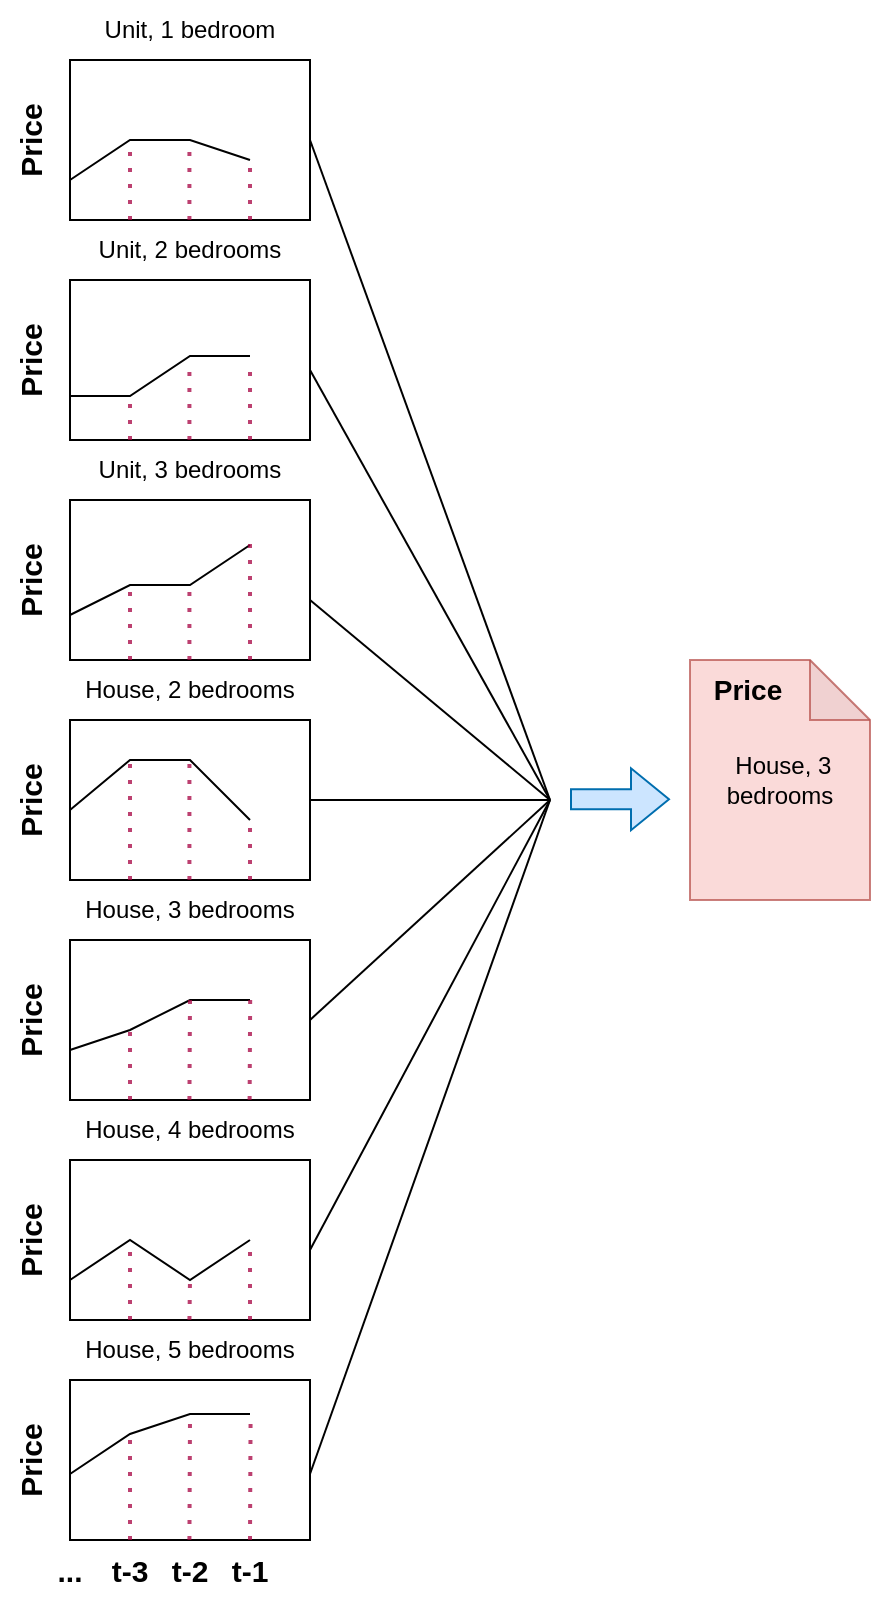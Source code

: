 <mxfile version="21.1.4" type="device">
  <diagram name="Page-1" id="si1JMjdpelB0Ie0ex6EC">
    <mxGraphModel dx="1368" dy="892" grid="1" gridSize="10" guides="1" tooltips="1" connect="1" arrows="1" fold="1" page="1" pageScale="1" pageWidth="1169" pageHeight="827" math="0" shadow="0">
      <root>
        <mxCell id="0" />
        <mxCell id="1" parent="0" />
        <mxCell id="m1vhC1nH43ju4QE_vFgm-11" value="" style="rounded=0;whiteSpace=wrap;html=1;" vertex="1" parent="1">
          <mxGeometry x="80" y="230" width="120" height="80" as="geometry" />
        </mxCell>
        <mxCell id="m1vhC1nH43ju4QE_vFgm-12" value="" style="rounded=0;whiteSpace=wrap;html=1;" vertex="1" parent="1">
          <mxGeometry x="80" y="340" width="120" height="80" as="geometry" />
        </mxCell>
        <mxCell id="m1vhC1nH43ju4QE_vFgm-71" style="edgeStyle=orthogonalEdgeStyle;rounded=0;orthogonalLoop=1;jettySize=auto;html=1;endArrow=none;endFill=0;" edge="1" parent="1" source="m1vhC1nH43ju4QE_vFgm-13">
          <mxGeometry relative="1" as="geometry">
            <mxPoint x="320" y="490" as="targetPoint" />
          </mxGeometry>
        </mxCell>
        <mxCell id="m1vhC1nH43ju4QE_vFgm-13" value="" style="rounded=0;whiteSpace=wrap;html=1;" vertex="1" parent="1">
          <mxGeometry x="80" y="450" width="120" height="80" as="geometry" />
        </mxCell>
        <mxCell id="m1vhC1nH43ju4QE_vFgm-14" value="" style="rounded=0;whiteSpace=wrap;html=1;" vertex="1" parent="1">
          <mxGeometry x="80" y="560" width="120" height="80" as="geometry" />
        </mxCell>
        <mxCell id="m1vhC1nH43ju4QE_vFgm-15" value="" style="rounded=0;whiteSpace=wrap;html=1;" vertex="1" parent="1">
          <mxGeometry x="80" y="670" width="120" height="80" as="geometry" />
        </mxCell>
        <mxCell id="m1vhC1nH43ju4QE_vFgm-16" value="" style="rounded=0;whiteSpace=wrap;html=1;" vertex="1" parent="1">
          <mxGeometry x="80" y="780" width="120" height="80" as="geometry" />
        </mxCell>
        <mxCell id="m1vhC1nH43ju4QE_vFgm-17" value="" style="rounded=0;whiteSpace=wrap;html=1;" vertex="1" parent="1">
          <mxGeometry x="80" y="120" width="120" height="80" as="geometry" />
        </mxCell>
        <mxCell id="m1vhC1nH43ju4QE_vFgm-19" value="House, 2 bedrooms" style="text;html=1;strokeColor=none;fillColor=none;align=center;verticalAlign=middle;whiteSpace=wrap;rounded=0;" vertex="1" parent="1">
          <mxGeometry x="80" y="420" width="120" height="30" as="geometry" />
        </mxCell>
        <mxCell id="m1vhC1nH43ju4QE_vFgm-20" value="House, 4 bedrooms" style="text;html=1;strokeColor=none;fillColor=none;align=center;verticalAlign=middle;whiteSpace=wrap;rounded=0;" vertex="1" parent="1">
          <mxGeometry x="80" y="640" width="120" height="30" as="geometry" />
        </mxCell>
        <mxCell id="m1vhC1nH43ju4QE_vFgm-21" value="House, 5 bedrooms" style="text;html=1;strokeColor=none;fillColor=none;align=center;verticalAlign=middle;whiteSpace=wrap;rounded=0;" vertex="1" parent="1">
          <mxGeometry x="80" y="750" width="120" height="30" as="geometry" />
        </mxCell>
        <mxCell id="m1vhC1nH43ju4QE_vFgm-22" value="Unit, 1 bedroom" style="text;html=1;strokeColor=none;fillColor=none;align=center;verticalAlign=middle;whiteSpace=wrap;rounded=0;" vertex="1" parent="1">
          <mxGeometry x="80" y="90" width="120" height="30" as="geometry" />
        </mxCell>
        <mxCell id="m1vhC1nH43ju4QE_vFgm-23" value="Unit, 2 bedrooms" style="text;html=1;strokeColor=none;fillColor=none;align=center;verticalAlign=middle;whiteSpace=wrap;rounded=0;" vertex="1" parent="1">
          <mxGeometry x="80" y="200" width="120" height="30" as="geometry" />
        </mxCell>
        <mxCell id="m1vhC1nH43ju4QE_vFgm-24" value="Unit, 3 bedrooms" style="text;html=1;strokeColor=none;fillColor=none;align=center;verticalAlign=middle;whiteSpace=wrap;rounded=0;" vertex="1" parent="1">
          <mxGeometry x="80" y="310" width="120" height="30" as="geometry" />
        </mxCell>
        <mxCell id="m1vhC1nH43ju4QE_vFgm-25" value="House, 3 bedrooms" style="text;html=1;strokeColor=none;fillColor=none;align=center;verticalAlign=middle;whiteSpace=wrap;rounded=0;" vertex="1" parent="1">
          <mxGeometry x="80" y="530" width="120" height="30" as="geometry" />
        </mxCell>
        <mxCell id="m1vhC1nH43ju4QE_vFgm-26" value="" style="endArrow=none;html=1;rounded=0;" edge="1" parent="1">
          <mxGeometry width="50" height="50" relative="1" as="geometry">
            <mxPoint x="80" y="180" as="sourcePoint" />
            <mxPoint x="170" y="170" as="targetPoint" />
            <Array as="points">
              <mxPoint x="110" y="160" />
              <mxPoint x="140" y="160" />
            </Array>
          </mxGeometry>
        </mxCell>
        <mxCell id="m1vhC1nH43ju4QE_vFgm-27" value="" style="endArrow=none;html=1;rounded=0;" edge="1" parent="1">
          <mxGeometry width="50" height="50" relative="1" as="geometry">
            <mxPoint x="80" y="288" as="sourcePoint" />
            <mxPoint x="170" y="268" as="targetPoint" />
            <Array as="points">
              <mxPoint x="110" y="288" />
              <mxPoint x="140" y="268" />
            </Array>
          </mxGeometry>
        </mxCell>
        <mxCell id="m1vhC1nH43ju4QE_vFgm-28" value="" style="endArrow=none;html=1;rounded=0;" edge="1" parent="1">
          <mxGeometry width="50" height="50" relative="1" as="geometry">
            <mxPoint x="80" y="730" as="sourcePoint" />
            <mxPoint x="170" y="710" as="targetPoint" />
            <Array as="points">
              <mxPoint x="110" y="710" />
              <mxPoint x="140" y="730" />
            </Array>
          </mxGeometry>
        </mxCell>
        <mxCell id="m1vhC1nH43ju4QE_vFgm-29" value="" style="endArrow=none;html=1;rounded=0;" edge="1" parent="1">
          <mxGeometry width="50" height="50" relative="1" as="geometry">
            <mxPoint x="80" y="397.5" as="sourcePoint" />
            <mxPoint x="170" y="362.5" as="targetPoint" />
            <Array as="points">
              <mxPoint x="110" y="382.5" />
              <mxPoint x="140" y="382.5" />
              <mxPoint x="170" y="362.5" />
            </Array>
          </mxGeometry>
        </mxCell>
        <mxCell id="m1vhC1nH43ju4QE_vFgm-31" value="" style="endArrow=none;html=1;rounded=0;" edge="1" parent="1">
          <mxGeometry width="50" height="50" relative="1" as="geometry">
            <mxPoint x="80" y="495" as="sourcePoint" />
            <mxPoint x="170" y="500" as="targetPoint" />
            <Array as="points">
              <mxPoint x="110" y="470" />
              <mxPoint x="140" y="470" />
              <mxPoint x="160" y="490" />
              <mxPoint x="170" y="500" />
            </Array>
          </mxGeometry>
        </mxCell>
        <mxCell id="m1vhC1nH43ju4QE_vFgm-33" value="" style="endArrow=none;html=1;rounded=0;" edge="1" parent="1">
          <mxGeometry width="50" height="50" relative="1" as="geometry">
            <mxPoint x="80" y="827" as="sourcePoint" />
            <mxPoint x="170" y="797" as="targetPoint" />
            <Array as="points">
              <mxPoint x="110" y="807" />
              <mxPoint x="140" y="797" />
            </Array>
          </mxGeometry>
        </mxCell>
        <mxCell id="m1vhC1nH43ju4QE_vFgm-34" value="" style="endArrow=none;html=1;rounded=0;" edge="1" parent="1">
          <mxGeometry width="50" height="50" relative="1" as="geometry">
            <mxPoint x="80" y="615" as="sourcePoint" />
            <mxPoint x="170" y="590" as="targetPoint" />
            <Array as="points">
              <mxPoint x="110" y="605" />
              <mxPoint x="140" y="590" />
              <mxPoint x="170" y="590" />
            </Array>
          </mxGeometry>
        </mxCell>
        <mxCell id="m1vhC1nH43ju4QE_vFgm-35" value="" style="endArrow=none;dashed=1;html=1;dashPattern=1 3;strokeWidth=2;rounded=0;fillColor=#d80073;strokeColor=#A50040;opacity=75;" edge="1" parent="1">
          <mxGeometry width="50" height="50" relative="1" as="geometry">
            <mxPoint x="110" y="750" as="sourcePoint" />
            <mxPoint x="110" y="710" as="targetPoint" />
          </mxGeometry>
        </mxCell>
        <mxCell id="m1vhC1nH43ju4QE_vFgm-36" value="" style="endArrow=none;dashed=1;html=1;dashPattern=1 3;strokeWidth=2;rounded=0;fillColor=#d80073;strokeColor=#A50040;opacity=75;" edge="1" parent="1">
          <mxGeometry width="50" height="50" relative="1" as="geometry">
            <mxPoint x="110" y="860" as="sourcePoint" />
            <mxPoint x="110" y="810" as="targetPoint" />
          </mxGeometry>
        </mxCell>
        <mxCell id="m1vhC1nH43ju4QE_vFgm-37" value="" style="endArrow=none;dashed=1;html=1;dashPattern=1 3;strokeWidth=2;rounded=0;fillColor=#d80073;strokeColor=#A50040;opacity=75;" edge="1" parent="1">
          <mxGeometry width="50" height="50" relative="1" as="geometry">
            <mxPoint x="139.71" y="860" as="sourcePoint" />
            <mxPoint x="140" y="800" as="targetPoint" />
          </mxGeometry>
        </mxCell>
        <mxCell id="m1vhC1nH43ju4QE_vFgm-38" value="" style="endArrow=none;dashed=1;html=1;dashPattern=1 3;strokeWidth=2;rounded=0;fillColor=#d80073;strokeColor=#A50040;opacity=75;" edge="1" parent="1">
          <mxGeometry width="50" height="50" relative="1" as="geometry">
            <mxPoint x="170" y="860" as="sourcePoint" />
            <mxPoint x="170.29" y="800" as="targetPoint" />
          </mxGeometry>
        </mxCell>
        <mxCell id="m1vhC1nH43ju4QE_vFgm-39" value="" style="endArrow=none;dashed=1;html=1;dashPattern=1 3;strokeWidth=2;rounded=0;fillColor=#d80073;strokeColor=#A50040;opacity=75;" edge="1" parent="1">
          <mxGeometry width="50" height="50" relative="1" as="geometry">
            <mxPoint x="139.71" y="640" as="sourcePoint" />
            <mxPoint x="140" y="590" as="targetPoint" />
          </mxGeometry>
        </mxCell>
        <mxCell id="m1vhC1nH43ju4QE_vFgm-40" value="" style="endArrow=none;dashed=1;html=1;dashPattern=1 3;strokeWidth=2;rounded=0;fillColor=#d80073;strokeColor=#A50040;opacity=75;" edge="1" parent="1">
          <mxGeometry width="50" height="50" relative="1" as="geometry">
            <mxPoint x="110" y="640" as="sourcePoint" />
            <mxPoint x="110" y="600" as="targetPoint" />
          </mxGeometry>
        </mxCell>
        <mxCell id="m1vhC1nH43ju4QE_vFgm-41" value="" style="endArrow=none;dashed=1;html=1;dashPattern=1 3;strokeWidth=2;rounded=0;fillColor=#d80073;strokeColor=#A50040;opacity=75;" edge="1" parent="1">
          <mxGeometry width="50" height="50" relative="1" as="geometry">
            <mxPoint x="170" y="750" as="sourcePoint" />
            <mxPoint x="170" y="710" as="targetPoint" />
          </mxGeometry>
        </mxCell>
        <mxCell id="m1vhC1nH43ju4QE_vFgm-42" value="" style="endArrow=none;dashed=1;html=1;dashPattern=1 3;strokeWidth=2;rounded=0;fillColor=#d80073;strokeColor=#A50040;opacity=75;" edge="1" parent="1">
          <mxGeometry width="50" height="50" relative="1" as="geometry">
            <mxPoint x="139.71" y="750" as="sourcePoint" />
            <mxPoint x="140" y="730" as="targetPoint" />
          </mxGeometry>
        </mxCell>
        <mxCell id="m1vhC1nH43ju4QE_vFgm-43" value="" style="endArrow=none;dashed=1;html=1;dashPattern=1 3;strokeWidth=2;rounded=0;fillColor=#d80073;strokeColor=#A50040;opacity=75;" edge="1" parent="1">
          <mxGeometry width="50" height="50" relative="1" as="geometry">
            <mxPoint x="110" y="530" as="sourcePoint" />
            <mxPoint x="110" y="470" as="targetPoint" />
          </mxGeometry>
        </mxCell>
        <mxCell id="m1vhC1nH43ju4QE_vFgm-44" value="" style="endArrow=none;dashed=1;html=1;dashPattern=1 3;strokeWidth=2;rounded=0;fillColor=#d80073;strokeColor=#A50040;opacity=75;" edge="1" parent="1">
          <mxGeometry width="50" height="50" relative="1" as="geometry">
            <mxPoint x="139.71" y="530" as="sourcePoint" />
            <mxPoint x="139.71" y="470" as="targetPoint" />
          </mxGeometry>
        </mxCell>
        <mxCell id="m1vhC1nH43ju4QE_vFgm-45" value="" style="endArrow=none;dashed=1;html=1;dashPattern=1 3;strokeWidth=2;rounded=0;fillColor=#d80073;strokeColor=#A50040;opacity=75;" edge="1" parent="1">
          <mxGeometry width="50" height="50" relative="1" as="geometry">
            <mxPoint x="170" y="530" as="sourcePoint" />
            <mxPoint x="170" y="500" as="targetPoint" />
          </mxGeometry>
        </mxCell>
        <mxCell id="m1vhC1nH43ju4QE_vFgm-46" value="" style="endArrow=none;dashed=1;html=1;dashPattern=1 3;strokeWidth=2;rounded=0;fillColor=#d80073;strokeColor=#A50040;opacity=75;" edge="1" parent="1">
          <mxGeometry width="50" height="50" relative="1" as="geometry">
            <mxPoint x="110" y="420" as="sourcePoint" />
            <mxPoint x="110" y="380" as="targetPoint" />
          </mxGeometry>
        </mxCell>
        <mxCell id="m1vhC1nH43ju4QE_vFgm-47" value="" style="endArrow=none;dashed=1;html=1;dashPattern=1 3;strokeWidth=2;rounded=0;fillColor=#d80073;strokeColor=#A50040;opacity=75;" edge="1" parent="1">
          <mxGeometry width="50" height="50" relative="1" as="geometry">
            <mxPoint x="139.71" y="420" as="sourcePoint" />
            <mxPoint x="139.71" y="380" as="targetPoint" />
          </mxGeometry>
        </mxCell>
        <mxCell id="m1vhC1nH43ju4QE_vFgm-48" value="" style="endArrow=none;dashed=1;html=1;dashPattern=1 3;strokeWidth=2;rounded=0;fillColor=#d80073;strokeColor=#A50040;opacity=75;" edge="1" parent="1">
          <mxGeometry width="50" height="50" relative="1" as="geometry">
            <mxPoint x="170" y="420" as="sourcePoint" />
            <mxPoint x="170" y="360" as="targetPoint" />
          </mxGeometry>
        </mxCell>
        <mxCell id="m1vhC1nH43ju4QE_vFgm-49" value="" style="endArrow=none;dashed=1;html=1;dashPattern=1 3;strokeWidth=2;rounded=0;fillColor=#d80073;strokeColor=#A50040;opacity=75;" edge="1" parent="1">
          <mxGeometry width="50" height="50" relative="1" as="geometry">
            <mxPoint x="110" y="310" as="sourcePoint" />
            <mxPoint x="110" y="290" as="targetPoint" />
          </mxGeometry>
        </mxCell>
        <mxCell id="m1vhC1nH43ju4QE_vFgm-51" value="" style="endArrow=none;dashed=1;html=1;dashPattern=1 3;strokeWidth=2;rounded=0;fillColor=#d80073;strokeColor=#A50040;opacity=75;" edge="1" parent="1">
          <mxGeometry width="50" height="50" relative="1" as="geometry">
            <mxPoint x="170" y="310" as="sourcePoint" />
            <mxPoint x="170" y="270" as="targetPoint" />
          </mxGeometry>
        </mxCell>
        <mxCell id="m1vhC1nH43ju4QE_vFgm-53" value="" style="endArrow=none;dashed=1;html=1;dashPattern=1 3;strokeWidth=2;rounded=0;fillColor=#d80073;strokeColor=#A50040;opacity=75;" edge="1" parent="1">
          <mxGeometry width="50" height="50" relative="1" as="geometry">
            <mxPoint x="139.71" y="310" as="sourcePoint" />
            <mxPoint x="139.71" y="270" as="targetPoint" />
          </mxGeometry>
        </mxCell>
        <mxCell id="m1vhC1nH43ju4QE_vFgm-54" value="" style="endArrow=none;dashed=1;html=1;dashPattern=1 3;strokeWidth=2;rounded=0;fillColor=#d80073;strokeColor=#A50040;opacity=75;" edge="1" parent="1">
          <mxGeometry width="50" height="50" relative="1" as="geometry">
            <mxPoint x="110" y="200" as="sourcePoint" />
            <mxPoint x="110" y="160" as="targetPoint" />
          </mxGeometry>
        </mxCell>
        <mxCell id="m1vhC1nH43ju4QE_vFgm-55" value="" style="endArrow=none;dashed=1;html=1;dashPattern=1 3;strokeWidth=2;rounded=0;fillColor=#d80073;strokeColor=#A50040;opacity=75;" edge="1" parent="1">
          <mxGeometry width="50" height="50" relative="1" as="geometry">
            <mxPoint x="139.71" y="200" as="sourcePoint" />
            <mxPoint x="139.71" y="160" as="targetPoint" />
          </mxGeometry>
        </mxCell>
        <mxCell id="m1vhC1nH43ju4QE_vFgm-56" value="" style="endArrow=none;dashed=1;html=1;dashPattern=1 3;strokeWidth=2;rounded=0;fillColor=#d80073;strokeColor=#A50040;opacity=75;" edge="1" parent="1">
          <mxGeometry width="50" height="50" relative="1" as="geometry">
            <mxPoint x="170" y="200" as="sourcePoint" />
            <mxPoint x="170" y="170" as="targetPoint" />
          </mxGeometry>
        </mxCell>
        <mxCell id="m1vhC1nH43ju4QE_vFgm-57" value="t-1" style="text;html=1;strokeColor=none;fillColor=none;align=center;verticalAlign=middle;whiteSpace=wrap;rounded=0;fontSize=15;fontStyle=1" vertex="1" parent="1">
          <mxGeometry x="155" y="860" width="30" height="30" as="geometry" />
        </mxCell>
        <mxCell id="m1vhC1nH43ju4QE_vFgm-58" value="t-2" style="text;html=1;strokeColor=none;fillColor=none;align=center;verticalAlign=middle;whiteSpace=wrap;rounded=0;fontSize=15;fontStyle=1" vertex="1" parent="1">
          <mxGeometry x="125" y="860" width="30" height="30" as="geometry" />
        </mxCell>
        <mxCell id="m1vhC1nH43ju4QE_vFgm-59" value="t-3" style="text;html=1;strokeColor=none;fillColor=none;align=center;verticalAlign=middle;whiteSpace=wrap;rounded=0;fontSize=15;fontStyle=1" vertex="1" parent="1">
          <mxGeometry x="95" y="860" width="30" height="30" as="geometry" />
        </mxCell>
        <mxCell id="m1vhC1nH43ju4QE_vFgm-61" value="Price" style="text;html=1;strokeColor=none;fillColor=none;align=center;verticalAlign=middle;whiteSpace=wrap;rounded=0;rotation=-90;fontSize=15;fontStyle=1" vertex="1" parent="1">
          <mxGeometry x="30" y="805" width="60" height="30" as="geometry" />
        </mxCell>
        <mxCell id="m1vhC1nH43ju4QE_vFgm-62" value="Price" style="text;html=1;strokeColor=none;fillColor=none;align=center;verticalAlign=middle;whiteSpace=wrap;rounded=0;rotation=-90;fontSize=15;fontStyle=1" vertex="1" parent="1">
          <mxGeometry x="30" y="695" width="60" height="30" as="geometry" />
        </mxCell>
        <mxCell id="m1vhC1nH43ju4QE_vFgm-63" value="Price" style="text;html=1;strokeColor=none;fillColor=none;align=center;verticalAlign=middle;whiteSpace=wrap;rounded=0;rotation=-90;fontSize=15;fontStyle=1" vertex="1" parent="1">
          <mxGeometry x="30" y="585" width="60" height="30" as="geometry" />
        </mxCell>
        <mxCell id="m1vhC1nH43ju4QE_vFgm-64" value="Price" style="text;html=1;strokeColor=none;fillColor=none;align=center;verticalAlign=middle;whiteSpace=wrap;rounded=0;rotation=-90;fontSize=15;fontStyle=1" vertex="1" parent="1">
          <mxGeometry x="30" y="475" width="60" height="30" as="geometry" />
        </mxCell>
        <mxCell id="m1vhC1nH43ju4QE_vFgm-65" value="Price" style="text;html=1;strokeColor=none;fillColor=none;align=center;verticalAlign=middle;whiteSpace=wrap;rounded=0;rotation=-90;fontSize=15;fontStyle=1" vertex="1" parent="1">
          <mxGeometry x="30" y="365" width="60" height="30" as="geometry" />
        </mxCell>
        <mxCell id="m1vhC1nH43ju4QE_vFgm-66" value="Price" style="text;html=1;strokeColor=none;fillColor=none;align=center;verticalAlign=middle;whiteSpace=wrap;rounded=0;rotation=-90;fontSize=15;fontStyle=1" vertex="1" parent="1">
          <mxGeometry x="30" y="255" width="60" height="30" as="geometry" />
        </mxCell>
        <mxCell id="m1vhC1nH43ju4QE_vFgm-67" value="Price" style="text;html=1;strokeColor=none;fillColor=none;align=center;verticalAlign=middle;whiteSpace=wrap;rounded=0;rotation=-90;fontSize=15;fontStyle=1" vertex="1" parent="1">
          <mxGeometry x="30" y="145" width="60" height="30" as="geometry" />
        </mxCell>
        <mxCell id="m1vhC1nH43ju4QE_vFgm-68" value="" style="endArrow=none;dashed=1;html=1;dashPattern=1 3;strokeWidth=2;rounded=0;fillColor=#d80073;strokeColor=#A50040;opacity=75;" edge="1" parent="1">
          <mxGeometry width="50" height="50" relative="1" as="geometry">
            <mxPoint x="169.8" y="640" as="sourcePoint" />
            <mxPoint x="170.09" y="590" as="targetPoint" />
          </mxGeometry>
        </mxCell>
        <mxCell id="m1vhC1nH43ju4QE_vFgm-69" value="..." style="text;html=1;strokeColor=none;fillColor=none;align=center;verticalAlign=middle;whiteSpace=wrap;rounded=0;fontSize=15;fontStyle=1" vertex="1" parent="1">
          <mxGeometry x="65" y="860" width="30" height="30" as="geometry" />
        </mxCell>
        <mxCell id="m1vhC1nH43ju4QE_vFgm-73" value="" style="endArrow=none;html=1;rounded=0;endFill=0;" edge="1" parent="1">
          <mxGeometry width="50" height="50" relative="1" as="geometry">
            <mxPoint x="200" y="390" as="sourcePoint" />
            <mxPoint x="320" y="490" as="targetPoint" />
          </mxGeometry>
        </mxCell>
        <mxCell id="m1vhC1nH43ju4QE_vFgm-74" value="" style="endArrow=none;html=1;rounded=0;endFill=0;" edge="1" parent="1">
          <mxGeometry width="50" height="50" relative="1" as="geometry">
            <mxPoint x="200" y="275" as="sourcePoint" />
            <mxPoint x="320" y="490" as="targetPoint" />
          </mxGeometry>
        </mxCell>
        <mxCell id="m1vhC1nH43ju4QE_vFgm-75" value="" style="endArrow=none;html=1;rounded=0;endFill=0;" edge="1" parent="1">
          <mxGeometry width="50" height="50" relative="1" as="geometry">
            <mxPoint x="200" y="160" as="sourcePoint" />
            <mxPoint x="320" y="490" as="targetPoint" />
          </mxGeometry>
        </mxCell>
        <mxCell id="m1vhC1nH43ju4QE_vFgm-76" value="" style="endArrow=none;html=1;rounded=0;endFill=0;" edge="1" parent="1">
          <mxGeometry width="50" height="50" relative="1" as="geometry">
            <mxPoint x="200" y="600" as="sourcePoint" />
            <mxPoint x="320" y="490" as="targetPoint" />
          </mxGeometry>
        </mxCell>
        <mxCell id="m1vhC1nH43ju4QE_vFgm-77" value="" style="endArrow=none;html=1;rounded=0;endFill=0;" edge="1" parent="1">
          <mxGeometry width="50" height="50" relative="1" as="geometry">
            <mxPoint x="200" y="715" as="sourcePoint" />
            <mxPoint x="320" y="490" as="targetPoint" />
          </mxGeometry>
        </mxCell>
        <mxCell id="m1vhC1nH43ju4QE_vFgm-78" value="" style="endArrow=none;html=1;rounded=0;endFill=0;" edge="1" parent="1">
          <mxGeometry width="50" height="50" relative="1" as="geometry">
            <mxPoint x="200" y="827" as="sourcePoint" />
            <mxPoint x="320" y="490" as="targetPoint" />
          </mxGeometry>
        </mxCell>
        <mxCell id="m1vhC1nH43ju4QE_vFgm-81" value="&amp;nbsp;House, 3 bedrooms" style="shape=note;whiteSpace=wrap;html=1;backgroundOutline=1;darkOpacity=0.05;fillColor=#f8cecc;strokeColor=#b85450;opacity=75;" vertex="1" parent="1">
          <mxGeometry x="390" y="420" width="90" height="120" as="geometry" />
        </mxCell>
        <mxCell id="m1vhC1nH43ju4QE_vFgm-83" value="" style="shape=flexArrow;endArrow=classic;html=1;rounded=0;fillColor=#CCE5FF;strokeColor=#006EAF;" edge="1" parent="1">
          <mxGeometry width="50" height="50" relative="1" as="geometry">
            <mxPoint x="330" y="489.62" as="sourcePoint" />
            <mxPoint x="380" y="489.62" as="targetPoint" />
          </mxGeometry>
        </mxCell>
        <mxCell id="m1vhC1nH43ju4QE_vFgm-84" value="&lt;b&gt;&lt;font style=&quot;font-size: 14px;&quot;&gt;Price&lt;/font&gt;&lt;/b&gt;" style="text;html=1;strokeColor=none;fillColor=none;align=center;verticalAlign=middle;whiteSpace=wrap;rounded=0;" vertex="1" parent="1">
          <mxGeometry x="399" y="420" width="40" height="30" as="geometry" />
        </mxCell>
      </root>
    </mxGraphModel>
  </diagram>
</mxfile>
